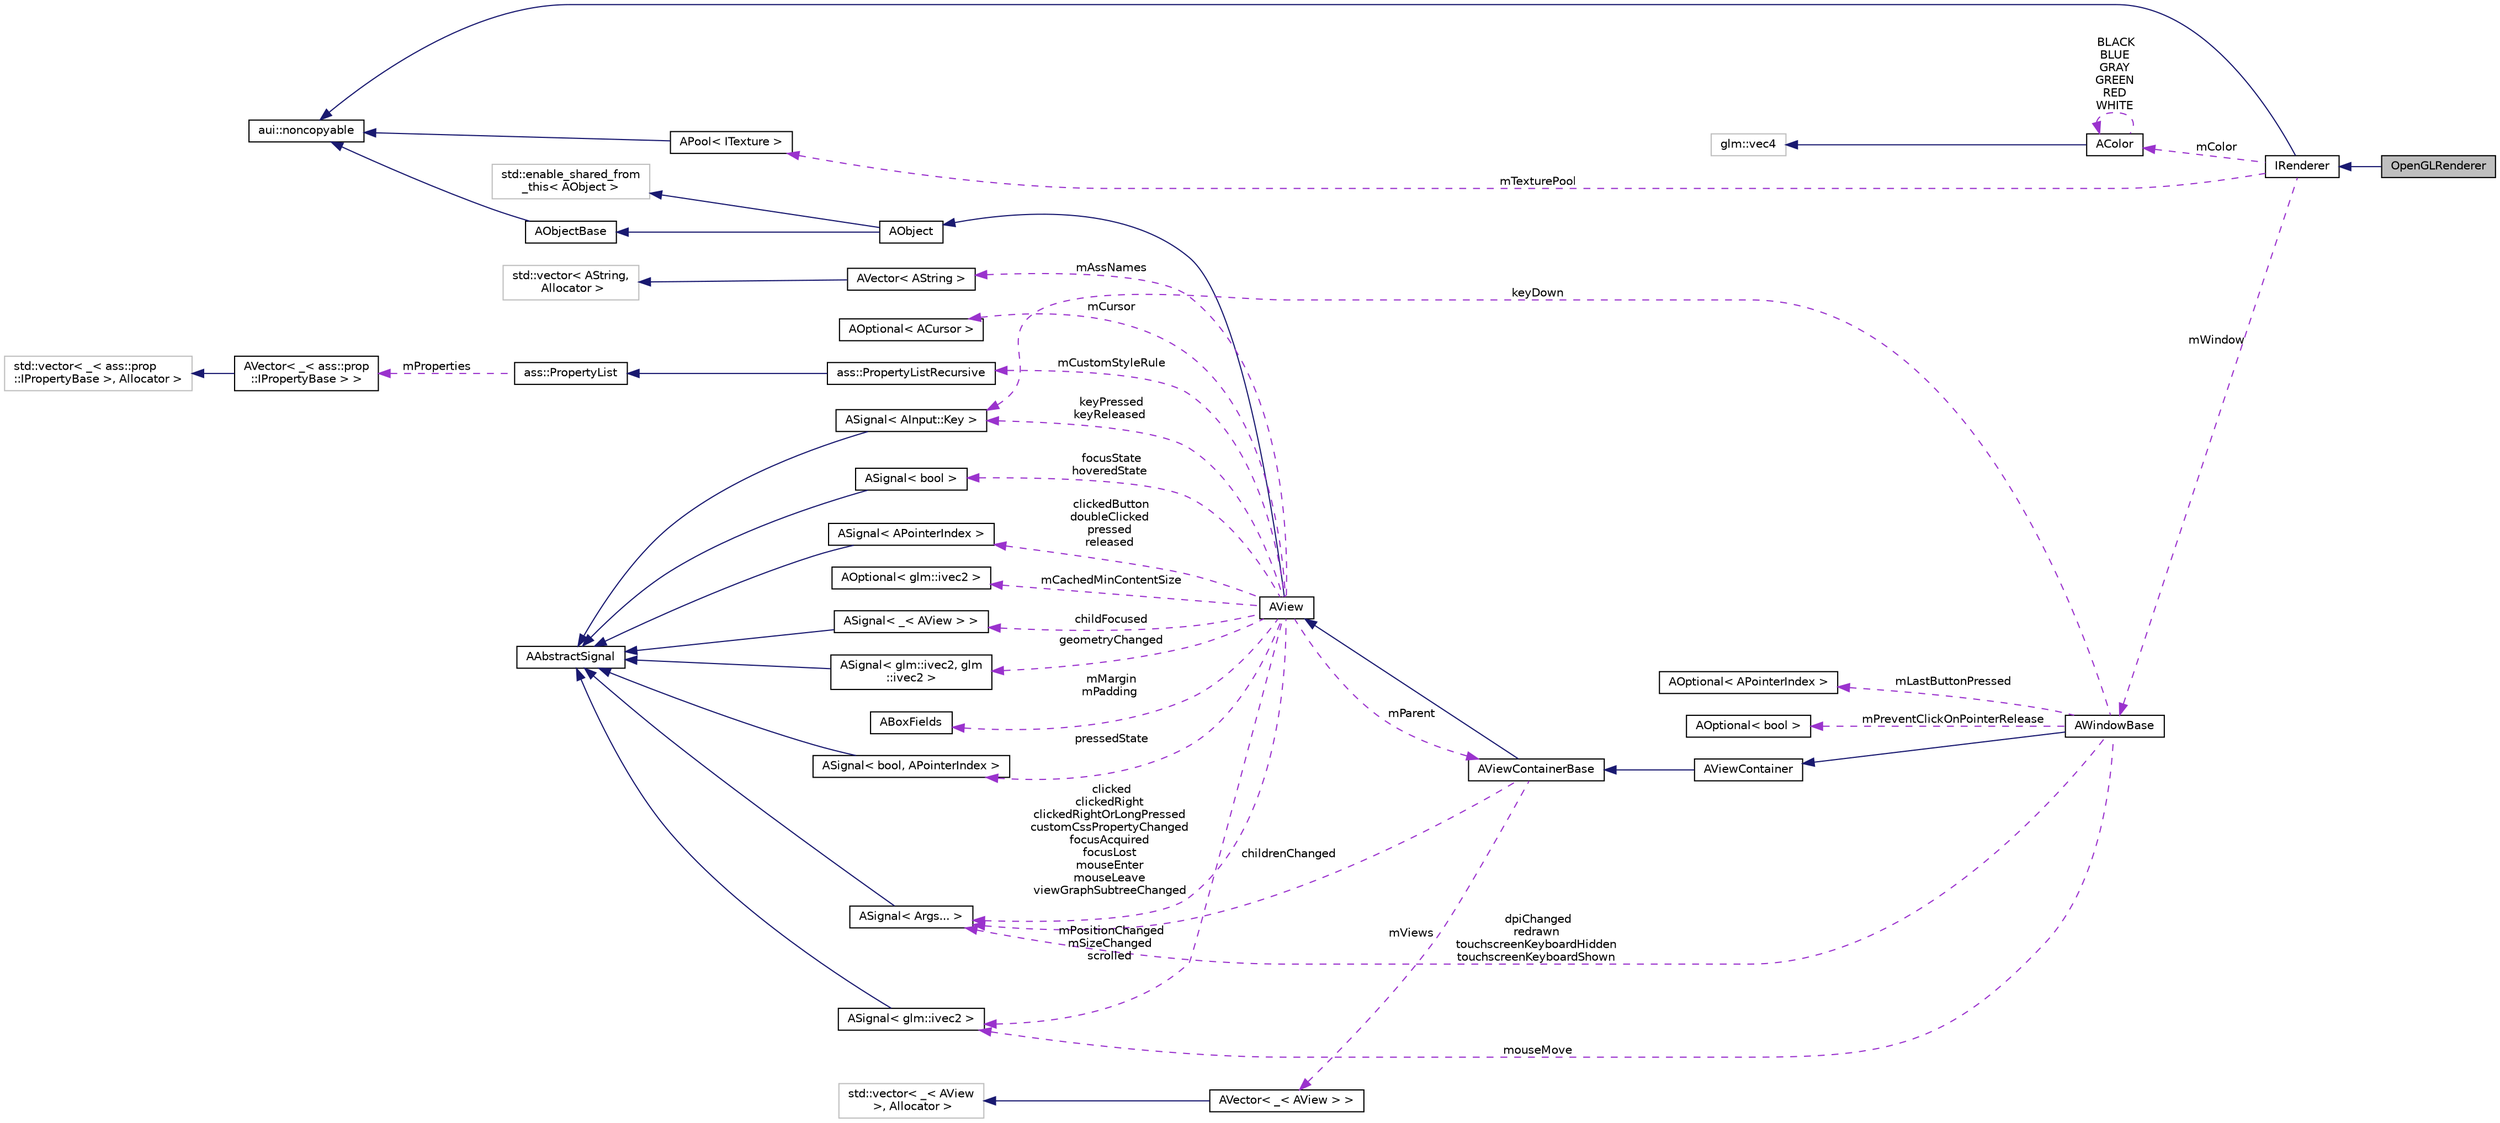 digraph "OpenGLRenderer"
{
 // LATEX_PDF_SIZE
  edge [fontname="Helvetica",fontsize="10",labelfontname="Helvetica",labelfontsize="10"];
  node [fontname="Helvetica",fontsize="10",shape=record];
  rankdir="LR";
  Node1 [label="OpenGLRenderer",height=0.2,width=0.4,color="black", fillcolor="grey75", style="filled", fontcolor="black",tooltip=" "];
  Node2 -> Node1 [dir="back",color="midnightblue",fontsize="10",style="solid",fontname="Helvetica"];
  Node2 [label="IRenderer",height=0.2,width=0.4,color="black", fillcolor="white", style="filled",URL="$classIRenderer.html",tooltip="Base class for rendering."];
  Node3 -> Node2 [dir="back",color="midnightblue",fontsize="10",style="solid",fontname="Helvetica"];
  Node3 [label="aui::noncopyable",height=0.2,width=0.4,color="black", fillcolor="white", style="filled",URL="$structaui_1_1noncopyable.html",tooltip="Forbids copy of your class."];
  Node4 -> Node2 [dir="back",color="darkorchid3",fontsize="10",style="dashed",label=" mColor" ,fontname="Helvetica"];
  Node4 [label="AColor",height=0.2,width=0.4,color="black", fillcolor="white", style="filled",URL="$classAColor.html",tooltip="Represents a 4-component floating point color."];
  Node5 -> Node4 [dir="back",color="midnightblue",fontsize="10",style="solid",fontname="Helvetica"];
  Node5 [label="glm::vec4",height=0.2,width=0.4,color="grey75", fillcolor="white", style="filled",tooltip=" "];
  Node4 -> Node4 [dir="back",color="darkorchid3",fontsize="10",style="dashed",label=" BLACK\nBLUE\nGRAY\nGREEN\nRED\nWHITE" ,fontname="Helvetica"];
  Node6 -> Node2 [dir="back",color="darkorchid3",fontsize="10",style="dashed",label=" mTexturePool" ,fontname="Helvetica"];
  Node6 [label="APool\< ITexture \>",height=0.2,width=0.4,color="black", fillcolor="white", style="filled",URL="$classAPool.html",tooltip=" "];
  Node3 -> Node6 [dir="back",color="midnightblue",fontsize="10",style="solid",fontname="Helvetica"];
  Node7 -> Node2 [dir="back",color="darkorchid3",fontsize="10",style="dashed",label=" mWindow" ,fontname="Helvetica"];
  Node7 [label="AWindowBase",height=0.2,width=0.4,color="black", fillcolor="white", style="filled",URL="$classAWindowBase.html",tooltip=" "];
  Node8 -> Node7 [dir="back",color="midnightblue",fontsize="10",style="solid",fontname="Helvetica"];
  Node8 [label="AViewContainer",height=0.2,width=0.4,color="black", fillcolor="white", style="filled",URL="$classAViewContainer.html",tooltip="A trivial modifiable view that represents a set of views."];
  Node9 -> Node8 [dir="back",color="midnightblue",fontsize="10",style="solid",fontname="Helvetica"];
  Node9 [label="AViewContainerBase",height=0.2,width=0.4,color="black", fillcolor="white", style="filled",URL="$classAViewContainerBase.html",tooltip="A view that represents a set of views."];
  Node10 -> Node9 [dir="back",color="midnightblue",fontsize="10",style="solid",fontname="Helvetica"];
  Node10 [label="AView",height=0.2,width=0.4,color="black", fillcolor="white", style="filled",URL="$classAView.html",tooltip="Base class of all UI objects."];
  Node11 -> Node10 [dir="back",color="midnightblue",fontsize="10",style="solid",fontname="Helvetica"];
  Node11 [label="AObject",height=0.2,width=0.4,color="black", fillcolor="white", style="filled",URL="$classAObject.html",tooltip="A base object class."];
  Node12 -> Node11 [dir="back",color="midnightblue",fontsize="10",style="solid",fontname="Helvetica"];
  Node12 [label="AObjectBase",height=0.2,width=0.4,color="black", fillcolor="white", style="filled",URL="$classAObjectBase.html",tooltip=" "];
  Node3 -> Node12 [dir="back",color="midnightblue",fontsize="10",style="solid",fontname="Helvetica"];
  Node13 -> Node11 [dir="back",color="midnightblue",fontsize="10",style="solid",fontname="Helvetica"];
  Node13 [label="std::enable_shared_from\l_this\< AObject \>",height=0.2,width=0.4,color="grey75", fillcolor="white", style="filled",tooltip=" "];
  Node9 -> Node10 [dir="back",color="darkorchid3",fontsize="10",style="dashed",label=" mParent" ,fontname="Helvetica"];
  Node14 -> Node10 [dir="back",color="darkorchid3",fontsize="10",style="dashed",label=" mAssNames" ,fontname="Helvetica"];
  Node14 [label="AVector\< AString \>",height=0.2,width=0.4,color="black", fillcolor="white", style="filled",URL="$classAVector.html",tooltip=" "];
  Node15 -> Node14 [dir="back",color="midnightblue",fontsize="10",style="solid",fontname="Helvetica"];
  Node15 [label="std::vector\< AString,\l Allocator \>",height=0.2,width=0.4,color="grey75", fillcolor="white", style="filled",tooltip=" "];
  Node16 -> Node10 [dir="back",color="darkorchid3",fontsize="10",style="dashed",label=" clicked\nclickedRight\nclickedRightOrLongPressed\ncustomCssPropertyChanged\nfocusAcquired\nfocusLost\nmouseEnter\nmouseLeave\nviewGraphSubtreeChanged" ,fontname="Helvetica"];
  Node16 [label="ASignal\< Args... \>",height=0.2,width=0.4,color="black", fillcolor="white", style="filled",URL="$classASignal.html",tooltip=" "];
  Node17 -> Node16 [dir="back",color="midnightblue",fontsize="10",style="solid",fontname="Helvetica"];
  Node17 [label="AAbstractSignal",height=0.2,width=0.4,color="black", fillcolor="white", style="filled",URL="$classAAbstractSignal.html",tooltip="Base class for signal."];
  Node18 -> Node10 [dir="back",color="darkorchid3",fontsize="10",style="dashed",label=" mCustomStyleRule" ,fontname="Helvetica"];
  Node18 [label="ass::PropertyListRecursive",height=0.2,width=0.4,color="black", fillcolor="white", style="filled",URL="$structass_1_1PropertyListRecursive.html",tooltip=" "];
  Node19 -> Node18 [dir="back",color="midnightblue",fontsize="10",style="solid",fontname="Helvetica"];
  Node19 [label="ass::PropertyList",height=0.2,width=0.4,color="black", fillcolor="white", style="filled",URL="$structass_1_1PropertyList.html",tooltip=" "];
  Node20 -> Node19 [dir="back",color="darkorchid3",fontsize="10",style="dashed",label=" mProperties" ,fontname="Helvetica"];
  Node20 [label="AVector\< _\< ass::prop\l::IPropertyBase \> \>",height=0.2,width=0.4,color="black", fillcolor="white", style="filled",URL="$classAVector.html",tooltip=" "];
  Node21 -> Node20 [dir="back",color="midnightblue",fontsize="10",style="solid",fontname="Helvetica"];
  Node21 [label="std::vector\< _\< ass::prop\l::IPropertyBase \>, Allocator \>",height=0.2,width=0.4,color="grey75", fillcolor="white", style="filled",tooltip=" "];
  Node22 -> Node10 [dir="back",color="darkorchid3",fontsize="10",style="dashed",label=" childFocused" ,fontname="Helvetica"];
  Node22 [label="ASignal\< _\< AView \> \>",height=0.2,width=0.4,color="black", fillcolor="white", style="filled",URL="$classASignal.html",tooltip=" "];
  Node17 -> Node22 [dir="back",color="midnightblue",fontsize="10",style="solid",fontname="Helvetica"];
  Node23 -> Node10 [dir="back",color="darkorchid3",fontsize="10",style="dashed",label=" keyPressed\nkeyReleased" ,fontname="Helvetica"];
  Node23 [label="ASignal\< AInput::Key \>",height=0.2,width=0.4,color="black", fillcolor="white", style="filled",URL="$classASignal.html",tooltip=" "];
  Node17 -> Node23 [dir="back",color="midnightblue",fontsize="10",style="solid",fontname="Helvetica"];
  Node24 -> Node10 [dir="back",color="darkorchid3",fontsize="10",style="dashed",label=" clickedButton\ndoubleClicked\npressed\nreleased" ,fontname="Helvetica"];
  Node24 [label="ASignal\< APointerIndex \>",height=0.2,width=0.4,color="black", fillcolor="white", style="filled",URL="$classASignal.html",tooltip=" "];
  Node17 -> Node24 [dir="back",color="midnightblue",fontsize="10",style="solid",fontname="Helvetica"];
  Node25 -> Node10 [dir="back",color="darkorchid3",fontsize="10",style="dashed",label=" geometryChanged" ,fontname="Helvetica"];
  Node25 [label="ASignal\< glm::ivec2, glm\l::ivec2 \>",height=0.2,width=0.4,color="black", fillcolor="white", style="filled",URL="$classASignal.html",tooltip=" "];
  Node17 -> Node25 [dir="back",color="midnightblue",fontsize="10",style="solid",fontname="Helvetica"];
  Node26 -> Node10 [dir="back",color="darkorchid3",fontsize="10",style="dashed",label=" mCachedMinContentSize" ,fontname="Helvetica"];
  Node26 [label="AOptional\< glm::ivec2 \>",height=0.2,width=0.4,color="black", fillcolor="white", style="filled",URL="$classAOptional.html",tooltip=" "];
  Node27 -> Node10 [dir="back",color="darkorchid3",fontsize="10",style="dashed",label=" mCursor" ,fontname="Helvetica"];
  Node27 [label="AOptional\< ACursor \>",height=0.2,width=0.4,color="black", fillcolor="white", style="filled",URL="$classAOptional.html",tooltip=" "];
  Node28 -> Node10 [dir="back",color="darkorchid3",fontsize="10",style="dashed",label=" mPositionChanged\nmSizeChanged\nscrolled" ,fontname="Helvetica"];
  Node28 [label="ASignal\< glm::ivec2 \>",height=0.2,width=0.4,color="black", fillcolor="white", style="filled",URL="$classASignal.html",tooltip=" "];
  Node17 -> Node28 [dir="back",color="midnightblue",fontsize="10",style="solid",fontname="Helvetica"];
  Node29 -> Node10 [dir="back",color="darkorchid3",fontsize="10",style="dashed",label=" mMargin\nmPadding" ,fontname="Helvetica"];
  Node29 [label="ABoxFields",height=0.2,width=0.4,color="black", fillcolor="white", style="filled",URL="$structABoxFields.html",tooltip="Represents a rectangle fields. Useful for margin and padding around AViews."];
  Node30 -> Node10 [dir="back",color="darkorchid3",fontsize="10",style="dashed",label=" focusState\nhoveredState" ,fontname="Helvetica"];
  Node30 [label="ASignal\< bool \>",height=0.2,width=0.4,color="black", fillcolor="white", style="filled",URL="$classASignal.html",tooltip=" "];
  Node17 -> Node30 [dir="back",color="midnightblue",fontsize="10",style="solid",fontname="Helvetica"];
  Node31 -> Node10 [dir="back",color="darkorchid3",fontsize="10",style="dashed",label=" pressedState" ,fontname="Helvetica"];
  Node31 [label="ASignal\< bool, APointerIndex \>",height=0.2,width=0.4,color="black", fillcolor="white", style="filled",URL="$classASignal.html",tooltip=" "];
  Node17 -> Node31 [dir="back",color="midnightblue",fontsize="10",style="solid",fontname="Helvetica"];
  Node16 -> Node9 [dir="back",color="darkorchid3",fontsize="10",style="dashed",label=" childrenChanged" ,fontname="Helvetica"];
  Node32 -> Node9 [dir="back",color="darkorchid3",fontsize="10",style="dashed",label=" mViews" ,fontname="Helvetica"];
  Node32 [label="AVector\< _\< AView \> \>",height=0.2,width=0.4,color="black", fillcolor="white", style="filled",URL="$classAVector.html",tooltip=" "];
  Node33 -> Node32 [dir="back",color="midnightblue",fontsize="10",style="solid",fontname="Helvetica"];
  Node33 [label="std::vector\< _\< AView\l \>, Allocator \>",height=0.2,width=0.4,color="grey75", fillcolor="white", style="filled",tooltip=" "];
  Node16 -> Node7 [dir="back",color="darkorchid3",fontsize="10",style="dashed",label=" dpiChanged\nredrawn\ntouchscreenKeyboardHidden\ntouchscreenKeyboardShown" ,fontname="Helvetica"];
  Node34 -> Node7 [dir="back",color="darkorchid3",fontsize="10",style="dashed",label=" mLastButtonPressed" ,fontname="Helvetica"];
  Node34 [label="AOptional\< APointerIndex \>",height=0.2,width=0.4,color="black", fillcolor="white", style="filled",URL="$classAOptional.html",tooltip=" "];
  Node23 -> Node7 [dir="back",color="darkorchid3",fontsize="10",style="dashed",label=" keyDown" ,fontname="Helvetica"];
  Node28 -> Node7 [dir="back",color="darkorchid3",fontsize="10",style="dashed",label=" mouseMove" ,fontname="Helvetica"];
  Node35 -> Node7 [dir="back",color="darkorchid3",fontsize="10",style="dashed",label=" mPreventClickOnPointerRelease" ,fontname="Helvetica"];
  Node35 [label="AOptional\< bool \>",height=0.2,width=0.4,color="black", fillcolor="white", style="filled",URL="$classAOptional.html",tooltip=" "];
}
